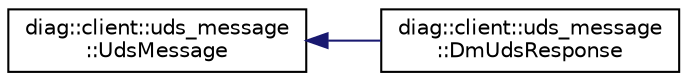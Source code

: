 digraph "Graphical Class Hierarchy"
{
 // LATEX_PDF_SIZE
  edge [fontname="Helvetica",fontsize="10",labelfontname="Helvetica",labelfontsize="10"];
  node [fontname="Helvetica",fontsize="10",shape=record];
  rankdir="LR";
  Node0 [label="diag::client::uds_message\l::UdsMessage",height=0.2,width=0.4,color="black", fillcolor="white", style="filled",URL="$classdiag_1_1client_1_1uds__message_1_1UdsMessage.html",tooltip="Class represents an UDS message exchanged between User of diag-client-lib and implementation of diag-..."];
  Node0 -> Node1 [dir="back",color="midnightblue",fontsize="10",style="solid",fontname="Helvetica"];
  Node1 [label="diag::client::uds_message\l::DmUdsResponse",height=0.2,width=0.4,color="black", fillcolor="white", style="filled",URL="$classdiag_1_1client_1_1uds__message_1_1DmUdsResponse.html",tooltip=" "];
}
